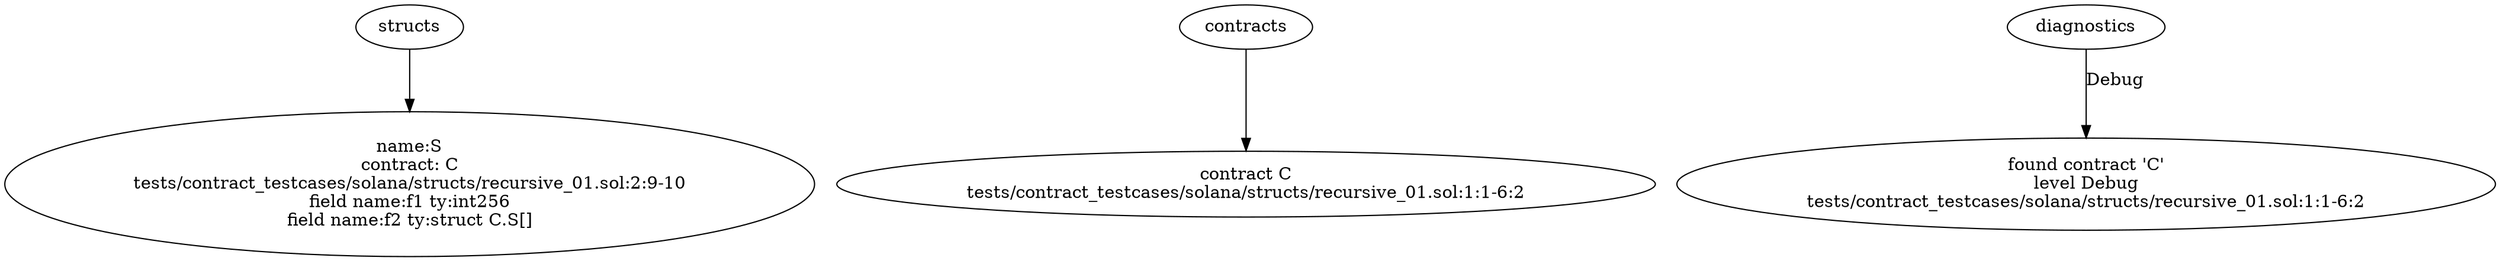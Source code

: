 strict digraph "tests/contract_testcases/solana/structs/recursive_01.sol" {
	S [label="name:S\ncontract: C\ntests/contract_testcases/solana/structs/recursive_01.sol:2:9-10\nfield name:f1 ty:int256\nfield name:f2 ty:struct C.S[]"]
	contract [label="contract C\ntests/contract_testcases/solana/structs/recursive_01.sol:1:1-6:2"]
	diagnostic [label="found contract 'C'\nlevel Debug\ntests/contract_testcases/solana/structs/recursive_01.sol:1:1-6:2"]
	structs -> S
	contracts -> contract
	diagnostics -> diagnostic [label="Debug"]
}
